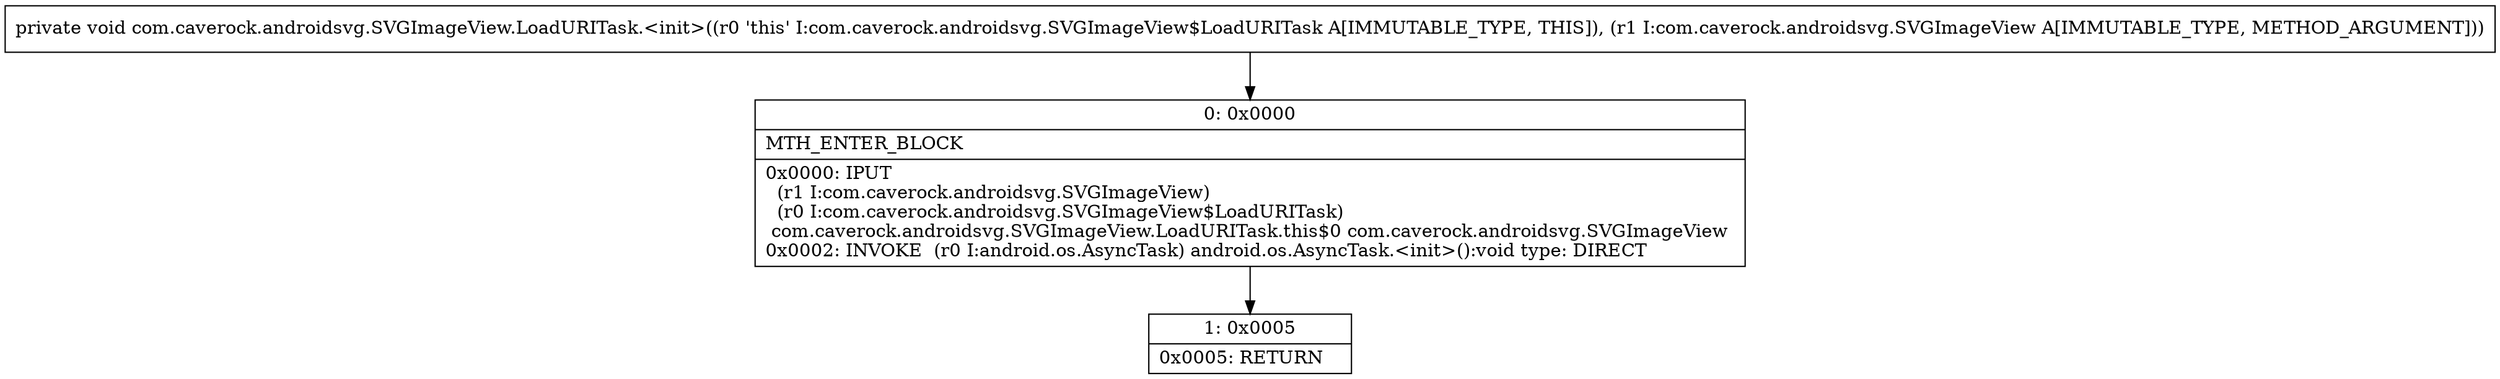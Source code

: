 digraph "CFG forcom.caverock.androidsvg.SVGImageView.LoadURITask.\<init\>(Lcom\/caverock\/androidsvg\/SVGImageView;)V" {
Node_0 [shape=record,label="{0\:\ 0x0000|MTH_ENTER_BLOCK\l|0x0000: IPUT  \l  (r1 I:com.caverock.androidsvg.SVGImageView)\l  (r0 I:com.caverock.androidsvg.SVGImageView$LoadURITask)\l com.caverock.androidsvg.SVGImageView.LoadURITask.this$0 com.caverock.androidsvg.SVGImageView \l0x0002: INVOKE  (r0 I:android.os.AsyncTask) android.os.AsyncTask.\<init\>():void type: DIRECT \l}"];
Node_1 [shape=record,label="{1\:\ 0x0005|0x0005: RETURN   \l}"];
MethodNode[shape=record,label="{private void com.caverock.androidsvg.SVGImageView.LoadURITask.\<init\>((r0 'this' I:com.caverock.androidsvg.SVGImageView$LoadURITask A[IMMUTABLE_TYPE, THIS]), (r1 I:com.caverock.androidsvg.SVGImageView A[IMMUTABLE_TYPE, METHOD_ARGUMENT])) }"];
MethodNode -> Node_0;
Node_0 -> Node_1;
}

